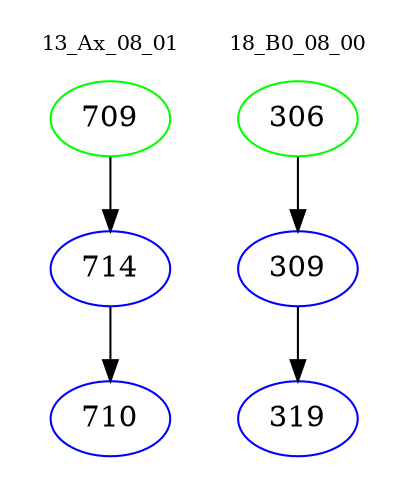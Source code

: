 digraph{
subgraph cluster_0 {
color = white
label = "13_Ax_08_01";
fontsize=10;
T0_709 [label="709", color="green"]
T0_709 -> T0_714 [color="black"]
T0_714 [label="714", color="blue"]
T0_714 -> T0_710 [color="black"]
T0_710 [label="710", color="blue"]
}
subgraph cluster_1 {
color = white
label = "18_B0_08_00";
fontsize=10;
T1_306 [label="306", color="green"]
T1_306 -> T1_309 [color="black"]
T1_309 [label="309", color="blue"]
T1_309 -> T1_319 [color="black"]
T1_319 [label="319", color="blue"]
}
}

